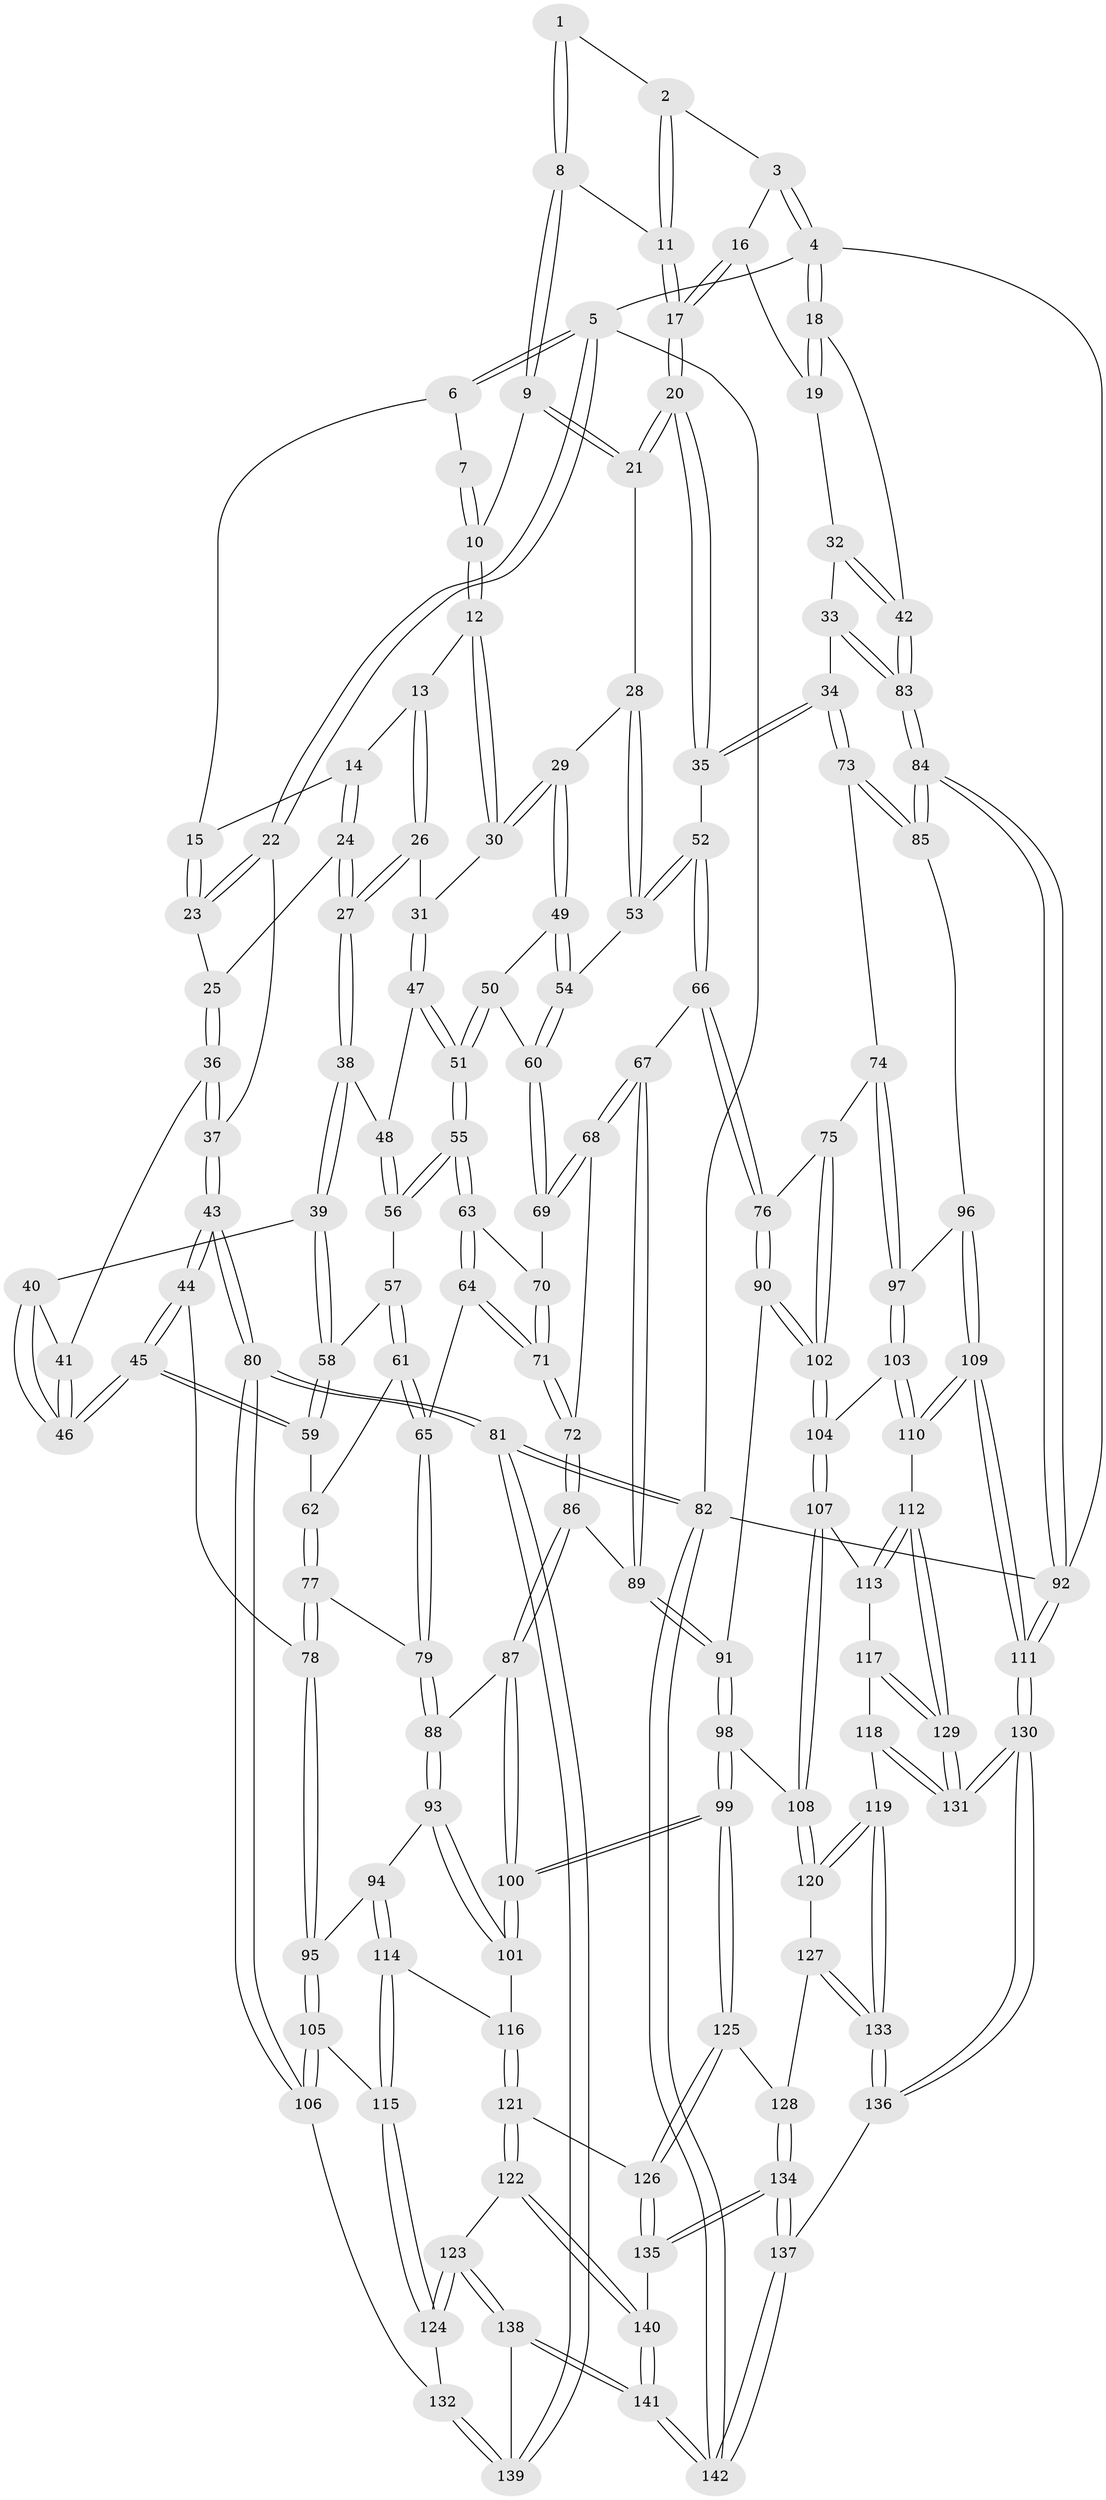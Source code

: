 // coarse degree distribution, {4: 0.46511627906976744, 3: 0.47674418604651164, 2: 0.046511627906976744, 5: 0.011627906976744186}
// Generated by graph-tools (version 1.1) at 2025/38/03/04/25 23:38:22]
// undirected, 142 vertices, 352 edges
graph export_dot {
  node [color=gray90,style=filled];
  1 [pos="+0.6408056688679897+0"];
  2 [pos="+0.8524265506321543+0"];
  3 [pos="+0.8850984574036835+0"];
  4 [pos="+1+0"];
  5 [pos="+0+0"];
  6 [pos="+0.30564364773770075+0"];
  7 [pos="+0.3513460490449019+0"];
  8 [pos="+0.5839397385852886+0.0516670394260819"];
  9 [pos="+0.55062337370142+0.09829493443194606"];
  10 [pos="+0.5315340807072776+0.09955824892598512"];
  11 [pos="+0.6633942334010205+0.0770408936061075"];
  12 [pos="+0.4764620566350841+0.12332526490317446"];
  13 [pos="+0.33081778757969904+0.05119604927622939"];
  14 [pos="+0.3076235407517287+0"];
  15 [pos="+0.2933346991030173+0"];
  16 [pos="+0.8483560908099846+0"];
  17 [pos="+0.7503034647693103+0.1726709967725099"];
  18 [pos="+1+0"];
  19 [pos="+0.9317588184278993+0.154442428697744"];
  20 [pos="+0.7431738944751394+0.2483228344558455"];
  21 [pos="+0.6344932627588028+0.2141567425547348"];
  22 [pos="+0+0"];
  23 [pos="+0.11656103848351408+0.09027137034794344"];
  24 [pos="+0.16197807560428173+0.17580980982173244"];
  25 [pos="+0.1308797737552381+0.15719629009951544"];
  26 [pos="+0.3125049297818945+0.13828714120597377"];
  27 [pos="+0.22750819493923014+0.23138799343284122"];
  28 [pos="+0.5279269573996693+0.256183773363207"];
  29 [pos="+0.4830233857271987+0.2522279273041737"];
  30 [pos="+0.4566953134246415+0.2342184916877324"];
  31 [pos="+0.41439997153346986+0.24239805158597613"];
  32 [pos="+0.9277412426816933+0.17737456854484226"];
  33 [pos="+0.8198847888442353+0.3209843908431599"];
  34 [pos="+0.8070315548799181+0.32484566510886187"];
  35 [pos="+0.7692428516808557+0.2904065655356959"];
  36 [pos="+0.06311021082166349+0.20413062561365555"];
  37 [pos="+0+0"];
  38 [pos="+0.22778518914776413+0.2459552369735425"];
  39 [pos="+0.2242606687781723+0.2563422631554628"];
  40 [pos="+0.20518281101811048+0.26172369998213"];
  41 [pos="+0.06140513123567104+0.23954371752502338"];
  42 [pos="+1+0.20698387299322973"];
  43 [pos="+0+0.47073634354624977"];
  44 [pos="+0+0.443210766550234"];
  45 [pos="+0+0.41557965710504396"];
  46 [pos="+0.039096296165513765+0.33146036499969866"];
  47 [pos="+0.3880878513158288+0.27368524027970315"];
  48 [pos="+0.3661195876138041+0.2782794585748127"];
  49 [pos="+0.480045268921143+0.2821007350588161"];
  50 [pos="+0.4593391075124858+0.36550001873894716"];
  51 [pos="+0.4051411809455216+0.37537979304310165"];
  52 [pos="+0.5661789506702415+0.3688864011701738"];
  53 [pos="+0.5602451841319519+0.36671584067120117"];
  54 [pos="+0.533208212049902+0.37216632543064837"];
  55 [pos="+0.3946357142254185+0.38738483711025834"];
  56 [pos="+0.31104136367598334+0.3564086175387935"];
  57 [pos="+0.2823834540201807+0.35934928198102284"];
  58 [pos="+0.22638929868328966+0.27312734882987005"];
  59 [pos="+0.1509779605871969+0.40027771996959904"];
  60 [pos="+0.4964658629287012+0.38610226258465713"];
  61 [pos="+0.2793367668513551+0.36934431844133114"];
  62 [pos="+0.21573169920677843+0.4384266061359651"];
  63 [pos="+0.3945925816615052+0.3878045487335022"];
  64 [pos="+0.3651084487737131+0.44537791051825104"];
  65 [pos="+0.3351613220068346+0.47030471449042727"];
  66 [pos="+0.5883113353617861+0.4899646687638916"];
  67 [pos="+0.5287535565953434+0.49453715389413955"];
  68 [pos="+0.5026976362157447+0.4846739588772477"];
  69 [pos="+0.4938526833874494+0.4388792206519237"];
  70 [pos="+0.4245342505747449+0.4206396893779349"];
  71 [pos="+0.4547881748992747+0.4946162663966719"];
  72 [pos="+0.4583625063520949+0.4982921582550094"];
  73 [pos="+0.7918460600334168+0.435640229857241"];
  74 [pos="+0.7525595824902441+0.47894093475408606"];
  75 [pos="+0.6664603627411704+0.5174895902675465"];
  76 [pos="+0.6522511076245077+0.5176995119974213"];
  77 [pos="+0.2337799102034621+0.4914705363858403"];
  78 [pos="+0.1327360352546991+0.5561195163620389"];
  79 [pos="+0.3075964434815394+0.5259449540931371"];
  80 [pos="+0+0.8154190666513546"];
  81 [pos="+0+1"];
  82 [pos="+0+1"];
  83 [pos="+1+0.3599064578391354"];
  84 [pos="+1+0.6221820776475354"];
  85 [pos="+0.9724414151589882+0.5920430912764939"];
  86 [pos="+0.4115898078811779+0.560410790049193"];
  87 [pos="+0.4078368330717159+0.5625616567689155"];
  88 [pos="+0.3122598334901238+0.5363963582326632"];
  89 [pos="+0.508716918297344+0.5908836072078478"];
  90 [pos="+0.557001382282327+0.6253548799361424"];
  91 [pos="+0.5340046040267231+0.6370574693766108"];
  92 [pos="+1+1"];
  93 [pos="+0.2579340503280371+0.6806833335174496"];
  94 [pos="+0.24312273146734573+0.6851591461105508"];
  95 [pos="+0.17631847407667944+0.6810306052256624"];
  96 [pos="+0.8935610606294409+0.659528667673083"];
  97 [pos="+0.7770586141605048+0.6274787374285377"];
  98 [pos="+0.48632515867496634+0.7390251850932559"];
  99 [pos="+0.4502654094917953+0.7491979101192692"];
  100 [pos="+0.43034719096200985+0.7369859538865867"];
  101 [pos="+0.37000878322590414+0.7284729110905901"];
  102 [pos="+0.6656551633858473+0.6766802460610508"];
  103 [pos="+0.7409682752752593+0.7141327675356764"];
  104 [pos="+0.6750209689160535+0.7038114270151065"];
  105 [pos="+0.11824751007556895+0.7235675149601618"];
  106 [pos="+0+0.7898357352184514"];
  107 [pos="+0.6034013915323244+0.7597593681393278"];
  108 [pos="+0.5510580368655116+0.759427449251537"];
  109 [pos="+0.8376716511664869+0.7904677046945546"];
  110 [pos="+0.7942821369713785+0.7758539801579647"];
  111 [pos="+1+1"];
  112 [pos="+0.7199101506719493+0.8303103880566995"];
  113 [pos="+0.620022263878719+0.7838584721893145"];
  114 [pos="+0.24600819983385724+0.8006723019235515"];
  115 [pos="+0.213093370313447+0.8618542473945363"];
  116 [pos="+0.3011942276263052+0.8246989710971255"];
  117 [pos="+0.6310029271098777+0.8374493129755393"];
  118 [pos="+0.5923594839585871+0.8955175164466354"];
  119 [pos="+0.5913023270503134+0.8955919759435836"];
  120 [pos="+0.5675176165001321+0.8521340910533586"];
  121 [pos="+0.3076499381601772+0.8952029306225264"];
  122 [pos="+0.29187790290712196+0.9086264873333525"];
  123 [pos="+0.28842315404923163+0.9074080178946253"];
  124 [pos="+0.21286835145980199+0.869639950905265"];
  125 [pos="+0.4379768418637101+0.8288758250678047"];
  126 [pos="+0.40896106365492957+0.8686930144493158"];
  127 [pos="+0.5085893036531919+0.8922179767150429"];
  128 [pos="+0.5003225651227651+0.8903971635504626"];
  129 [pos="+0.6928156712610049+0.8935430995871283"];
  130 [pos="+0.8599701232786079+1"];
  131 [pos="+0.6930533303028285+0.9387432053341757"];
  132 [pos="+0.1660836370392416+0.8970136126341098"];
  133 [pos="+0.5645239086108553+0.918377228657104"];
  134 [pos="+0.48482004082652175+1"];
  135 [pos="+0.4169660695599258+0.9403399391944307"];
  136 [pos="+0.5412179056595726+1"];
  137 [pos="+0.5401853396408978+1"];
  138 [pos="+0.17395029524839964+0.9751828206831213"];
  139 [pos="+0.16192301318454955+0.9559991617236382"];
  140 [pos="+0.2998270023753645+0.9941695071734574"];
  141 [pos="+0.2641970081199092+1"];
  142 [pos="+0.2693067993366322+1"];
  1 -- 2;
  1 -- 8;
  1 -- 8;
  2 -- 3;
  2 -- 11;
  2 -- 11;
  3 -- 4;
  3 -- 4;
  3 -- 16;
  4 -- 5;
  4 -- 18;
  4 -- 18;
  4 -- 92;
  5 -- 6;
  5 -- 6;
  5 -- 22;
  5 -- 22;
  5 -- 82;
  6 -- 7;
  6 -- 15;
  7 -- 10;
  7 -- 10;
  8 -- 9;
  8 -- 9;
  8 -- 11;
  9 -- 10;
  9 -- 21;
  9 -- 21;
  10 -- 12;
  10 -- 12;
  11 -- 17;
  11 -- 17;
  12 -- 13;
  12 -- 30;
  12 -- 30;
  13 -- 14;
  13 -- 26;
  13 -- 26;
  14 -- 15;
  14 -- 24;
  14 -- 24;
  15 -- 23;
  15 -- 23;
  16 -- 17;
  16 -- 17;
  16 -- 19;
  17 -- 20;
  17 -- 20;
  18 -- 19;
  18 -- 19;
  18 -- 42;
  19 -- 32;
  20 -- 21;
  20 -- 21;
  20 -- 35;
  20 -- 35;
  21 -- 28;
  22 -- 23;
  22 -- 23;
  22 -- 37;
  23 -- 25;
  24 -- 25;
  24 -- 27;
  24 -- 27;
  25 -- 36;
  25 -- 36;
  26 -- 27;
  26 -- 27;
  26 -- 31;
  27 -- 38;
  27 -- 38;
  28 -- 29;
  28 -- 53;
  28 -- 53;
  29 -- 30;
  29 -- 30;
  29 -- 49;
  29 -- 49;
  30 -- 31;
  31 -- 47;
  31 -- 47;
  32 -- 33;
  32 -- 42;
  32 -- 42;
  33 -- 34;
  33 -- 83;
  33 -- 83;
  34 -- 35;
  34 -- 35;
  34 -- 73;
  34 -- 73;
  35 -- 52;
  36 -- 37;
  36 -- 37;
  36 -- 41;
  37 -- 43;
  37 -- 43;
  38 -- 39;
  38 -- 39;
  38 -- 48;
  39 -- 40;
  39 -- 58;
  39 -- 58;
  40 -- 41;
  40 -- 46;
  40 -- 46;
  41 -- 46;
  41 -- 46;
  42 -- 83;
  42 -- 83;
  43 -- 44;
  43 -- 44;
  43 -- 80;
  43 -- 80;
  44 -- 45;
  44 -- 45;
  44 -- 78;
  45 -- 46;
  45 -- 46;
  45 -- 59;
  45 -- 59;
  47 -- 48;
  47 -- 51;
  47 -- 51;
  48 -- 56;
  48 -- 56;
  49 -- 50;
  49 -- 54;
  49 -- 54;
  50 -- 51;
  50 -- 51;
  50 -- 60;
  51 -- 55;
  51 -- 55;
  52 -- 53;
  52 -- 53;
  52 -- 66;
  52 -- 66;
  53 -- 54;
  54 -- 60;
  54 -- 60;
  55 -- 56;
  55 -- 56;
  55 -- 63;
  55 -- 63;
  56 -- 57;
  57 -- 58;
  57 -- 61;
  57 -- 61;
  58 -- 59;
  58 -- 59;
  59 -- 62;
  60 -- 69;
  60 -- 69;
  61 -- 62;
  61 -- 65;
  61 -- 65;
  62 -- 77;
  62 -- 77;
  63 -- 64;
  63 -- 64;
  63 -- 70;
  64 -- 65;
  64 -- 71;
  64 -- 71;
  65 -- 79;
  65 -- 79;
  66 -- 67;
  66 -- 76;
  66 -- 76;
  67 -- 68;
  67 -- 68;
  67 -- 89;
  67 -- 89;
  68 -- 69;
  68 -- 69;
  68 -- 72;
  69 -- 70;
  70 -- 71;
  70 -- 71;
  71 -- 72;
  71 -- 72;
  72 -- 86;
  72 -- 86;
  73 -- 74;
  73 -- 85;
  73 -- 85;
  74 -- 75;
  74 -- 97;
  74 -- 97;
  75 -- 76;
  75 -- 102;
  75 -- 102;
  76 -- 90;
  76 -- 90;
  77 -- 78;
  77 -- 78;
  77 -- 79;
  78 -- 95;
  78 -- 95;
  79 -- 88;
  79 -- 88;
  80 -- 81;
  80 -- 81;
  80 -- 106;
  80 -- 106;
  81 -- 82;
  81 -- 82;
  81 -- 139;
  81 -- 139;
  82 -- 142;
  82 -- 142;
  82 -- 92;
  83 -- 84;
  83 -- 84;
  84 -- 85;
  84 -- 85;
  84 -- 92;
  84 -- 92;
  85 -- 96;
  86 -- 87;
  86 -- 87;
  86 -- 89;
  87 -- 88;
  87 -- 100;
  87 -- 100;
  88 -- 93;
  88 -- 93;
  89 -- 91;
  89 -- 91;
  90 -- 91;
  90 -- 102;
  90 -- 102;
  91 -- 98;
  91 -- 98;
  92 -- 111;
  92 -- 111;
  93 -- 94;
  93 -- 101;
  93 -- 101;
  94 -- 95;
  94 -- 114;
  94 -- 114;
  95 -- 105;
  95 -- 105;
  96 -- 97;
  96 -- 109;
  96 -- 109;
  97 -- 103;
  97 -- 103;
  98 -- 99;
  98 -- 99;
  98 -- 108;
  99 -- 100;
  99 -- 100;
  99 -- 125;
  99 -- 125;
  100 -- 101;
  100 -- 101;
  101 -- 116;
  102 -- 104;
  102 -- 104;
  103 -- 104;
  103 -- 110;
  103 -- 110;
  104 -- 107;
  104 -- 107;
  105 -- 106;
  105 -- 106;
  105 -- 115;
  106 -- 132;
  107 -- 108;
  107 -- 108;
  107 -- 113;
  108 -- 120;
  108 -- 120;
  109 -- 110;
  109 -- 110;
  109 -- 111;
  109 -- 111;
  110 -- 112;
  111 -- 130;
  111 -- 130;
  112 -- 113;
  112 -- 113;
  112 -- 129;
  112 -- 129;
  113 -- 117;
  114 -- 115;
  114 -- 115;
  114 -- 116;
  115 -- 124;
  115 -- 124;
  116 -- 121;
  116 -- 121;
  117 -- 118;
  117 -- 129;
  117 -- 129;
  118 -- 119;
  118 -- 131;
  118 -- 131;
  119 -- 120;
  119 -- 120;
  119 -- 133;
  119 -- 133;
  120 -- 127;
  121 -- 122;
  121 -- 122;
  121 -- 126;
  122 -- 123;
  122 -- 140;
  122 -- 140;
  123 -- 124;
  123 -- 124;
  123 -- 138;
  123 -- 138;
  124 -- 132;
  125 -- 126;
  125 -- 126;
  125 -- 128;
  126 -- 135;
  126 -- 135;
  127 -- 128;
  127 -- 133;
  127 -- 133;
  128 -- 134;
  128 -- 134;
  129 -- 131;
  129 -- 131;
  130 -- 131;
  130 -- 131;
  130 -- 136;
  130 -- 136;
  132 -- 139;
  132 -- 139;
  133 -- 136;
  133 -- 136;
  134 -- 135;
  134 -- 135;
  134 -- 137;
  134 -- 137;
  135 -- 140;
  136 -- 137;
  137 -- 142;
  137 -- 142;
  138 -- 139;
  138 -- 141;
  138 -- 141;
  140 -- 141;
  140 -- 141;
  141 -- 142;
  141 -- 142;
}
